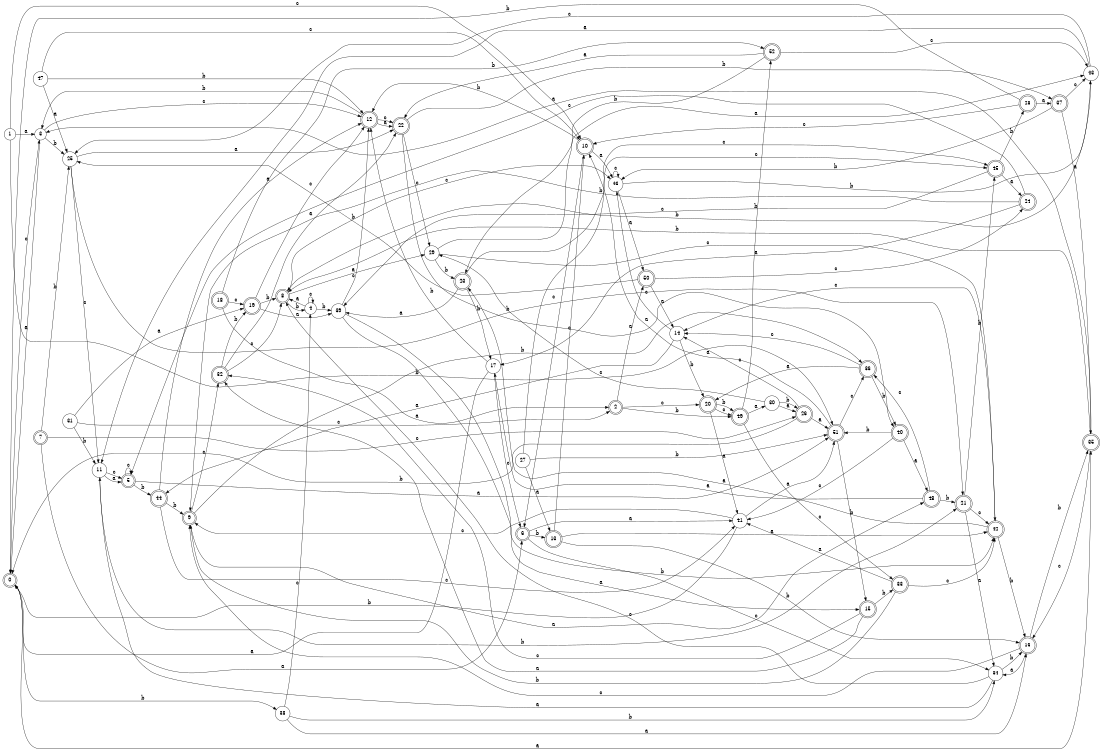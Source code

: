 digraph n43_5 {
__start0 [label="" shape="none"];

rankdir=LR;
size="8,5";

s0 [style="rounded,filled", color="black", fillcolor="white" shape="doublecircle", label="0"];
s1 [style="filled", color="black", fillcolor="white" shape="circle", label="1"];
s2 [style="rounded,filled", color="black", fillcolor="white" shape="doublecircle", label="2"];
s3 [style="filled", color="black", fillcolor="white" shape="circle", label="3"];
s4 [style="filled", color="black", fillcolor="white" shape="circle", label="4"];
s5 [style="rounded,filled", color="black", fillcolor="white" shape="doublecircle", label="5"];
s6 [style="rounded,filled", color="black", fillcolor="white" shape="doublecircle", label="6"];
s7 [style="rounded,filled", color="black", fillcolor="white" shape="doublecircle", label="7"];
s8 [style="rounded,filled", color="black", fillcolor="white" shape="doublecircle", label="8"];
s9 [style="rounded,filled", color="black", fillcolor="white" shape="doublecircle", label="9"];
s10 [style="rounded,filled", color="black", fillcolor="white" shape="doublecircle", label="10"];
s11 [style="filled", color="black", fillcolor="white" shape="circle", label="11"];
s12 [style="rounded,filled", color="black", fillcolor="white" shape="doublecircle", label="12"];
s13 [style="rounded,filled", color="black", fillcolor="white" shape="doublecircle", label="13"];
s14 [style="filled", color="black", fillcolor="white" shape="circle", label="14"];
s15 [style="rounded,filled", color="black", fillcolor="white" shape="doublecircle", label="15"];
s16 [style="rounded,filled", color="black", fillcolor="white" shape="doublecircle", label="16"];
s17 [style="filled", color="black", fillcolor="white" shape="circle", label="17"];
s18 [style="rounded,filled", color="black", fillcolor="white" shape="doublecircle", label="18"];
s19 [style="rounded,filled", color="black", fillcolor="white" shape="doublecircle", label="19"];
s20 [style="rounded,filled", color="black", fillcolor="white" shape="doublecircle", label="20"];
s21 [style="rounded,filled", color="black", fillcolor="white" shape="doublecircle", label="21"];
s22 [style="rounded,filled", color="black", fillcolor="white" shape="doublecircle", label="22"];
s23 [style="rounded,filled", color="black", fillcolor="white" shape="doublecircle", label="23"];
s24 [style="rounded,filled", color="black", fillcolor="white" shape="doublecircle", label="24"];
s25 [style="filled", color="black", fillcolor="white" shape="circle", label="25"];
s26 [style="rounded,filled", color="black", fillcolor="white" shape="doublecircle", label="26"];
s27 [style="filled", color="black", fillcolor="white" shape="circle", label="27"];
s28 [style="rounded,filled", color="black", fillcolor="white" shape="doublecircle", label="28"];
s29 [style="filled", color="black", fillcolor="white" shape="circle", label="29"];
s30 [style="filled", color="black", fillcolor="white" shape="circle", label="30"];
s31 [style="filled", color="black", fillcolor="white" shape="circle", label="31"];
s32 [style="rounded,filled", color="black", fillcolor="white" shape="doublecircle", label="32"];
s33 [style="rounded,filled", color="black", fillcolor="white" shape="doublecircle", label="33"];
s34 [style="filled", color="black", fillcolor="white" shape="circle", label="34"];
s35 [style="rounded,filled", color="black", fillcolor="white" shape="doublecircle", label="35"];
s36 [style="rounded,filled", color="black", fillcolor="white" shape="doublecircle", label="36"];
s37 [style="rounded,filled", color="black", fillcolor="white" shape="doublecircle", label="37"];
s38 [style="filled", color="black", fillcolor="white" shape="circle", label="38"];
s39 [style="filled", color="black", fillcolor="white" shape="circle", label="39"];
s40 [style="rounded,filled", color="black", fillcolor="white" shape="doublecircle", label="40"];
s41 [style="filled", color="black", fillcolor="white" shape="circle", label="41"];
s42 [style="rounded,filled", color="black", fillcolor="white" shape="doublecircle", label="42"];
s43 [style="filled", color="black", fillcolor="white" shape="circle", label="43"];
s44 [style="rounded,filled", color="black", fillcolor="white" shape="doublecircle", label="44"];
s45 [style="rounded,filled", color="black", fillcolor="white" shape="doublecircle", label="45"];
s46 [style="filled", color="black", fillcolor="white" shape="circle", label="46"];
s47 [style="filled", color="black", fillcolor="white" shape="circle", label="47"];
s48 [style="rounded,filled", color="black", fillcolor="white" shape="doublecircle", label="48"];
s49 [style="rounded,filled", color="black", fillcolor="white" shape="doublecircle", label="49"];
s50 [style="rounded,filled", color="black", fillcolor="white" shape="doublecircle", label="50"];
s51 [style="rounded,filled", color="black", fillcolor="white" shape="doublecircle", label="51"];
s52 [style="rounded,filled", color="black", fillcolor="white" shape="doublecircle", label="52"];
s0 -> s35 [label="a"];
s0 -> s38 [label="b"];
s0 -> s3 [label="c"];
s1 -> s3 [label="a"];
s1 -> s51 [label="b"];
s1 -> s10 [label="c"];
s2 -> s50 [label="a"];
s2 -> s49 [label="b"];
s2 -> s20 [label="c"];
s3 -> s0 [label="a"];
s3 -> s25 [label="b"];
s3 -> s12 [label="c"];
s4 -> s8 [label="a"];
s4 -> s39 [label="b"];
s4 -> s4 [label="c"];
s5 -> s51 [label="a"];
s5 -> s44 [label="b"];
s5 -> s5 [label="c"];
s6 -> s41 [label="a"];
s6 -> s13 [label="b"];
s6 -> s34 [label="c"];
s7 -> s6 [label="a"];
s7 -> s25 [label="b"];
s7 -> s26 [label="c"];
s8 -> s29 [label="a"];
s8 -> s4 [label="b"];
s8 -> s46 [label="c"];
s9 -> s48 [label="a"];
s9 -> s36 [label="b"];
s9 -> s32 [label="c"];
s10 -> s46 [label="a"];
s10 -> s12 [label="b"];
s10 -> s6 [label="c"];
s11 -> s5 [label="a"];
s11 -> s21 [label="b"];
s11 -> s5 [label="c"];
s12 -> s22 [label="a"];
s12 -> s3 [label="b"];
s12 -> s22 [label="c"];
s13 -> s42 [label="a"];
s13 -> s16 [label="b"];
s13 -> s10 [label="c"];
s14 -> s44 [label="a"];
s14 -> s20 [label="b"];
s14 -> s46 [label="c"];
s15 -> s32 [label="a"];
s15 -> s33 [label="b"];
s15 -> s32 [label="c"];
s16 -> s34 [label="a"];
s16 -> s35 [label="b"];
s16 -> s9 [label="c"];
s17 -> s0 [label="a"];
s17 -> s12 [label="b"];
s17 -> s6 [label="c"];
s18 -> s2 [label="a"];
s18 -> s52 [label="b"];
s18 -> s19 [label="c"];
s19 -> s39 [label="a"];
s19 -> s8 [label="b"];
s19 -> s12 [label="c"];
s20 -> s41 [label="a"];
s20 -> s49 [label="b"];
s20 -> s49 [label="c"];
s21 -> s34 [label="a"];
s21 -> s45 [label="b"];
s21 -> s42 [label="c"];
s22 -> s40 [label="a"];
s22 -> s37 [label="b"];
s22 -> s29 [label="c"];
s23 -> s39 [label="a"];
s23 -> s17 [label="b"];
s23 -> s45 [label="c"];
s24 -> s17 [label="a"];
s24 -> s9 [label="b"];
s24 -> s5 [label="c"];
s25 -> s22 [label="a"];
s25 -> s21 [label="b"];
s25 -> s11 [label="c"];
s26 -> s51 [label="a"];
s26 -> s0 [label="b"];
s26 -> s14 [label="c"];
s27 -> s13 [label="a"];
s27 -> s51 [label="b"];
s27 -> s45 [label="c"];
s28 -> s37 [label="a"];
s28 -> s0 [label="b"];
s28 -> s10 [label="c"];
s29 -> s43 [label="a"];
s29 -> s23 [label="b"];
s29 -> s42 [label="c"];
s30 -> s26 [label="a"];
s30 -> s26 [label="b"];
s30 -> s29 [label="c"];
s31 -> s19 [label="a"];
s31 -> s11 [label="b"];
s31 -> s2 [label="c"];
s32 -> s22 [label="a"];
s32 -> s19 [label="b"];
s32 -> s8 [label="c"];
s33 -> s41 [label="a"];
s33 -> s9 [label="b"];
s33 -> s42 [label="c"];
s34 -> s11 [label="a"];
s34 -> s16 [label="b"];
s34 -> s8 [label="c"];
s35 -> s3 [label="a"];
s35 -> s8 [label="b"];
s35 -> s16 [label="c"];
s36 -> s20 [label="a"];
s36 -> s40 [label="b"];
s36 -> s14 [label="c"];
s37 -> s35 [label="a"];
s37 -> s46 [label="b"];
s37 -> s43 [label="c"];
s38 -> s16 [label="a"];
s38 -> s34 [label="b"];
s38 -> s4 [label="c"];
s39 -> s15 [label="a"];
s39 -> s42 [label="b"];
s39 -> s12 [label="c"];
s40 -> s48 [label="a"];
s40 -> s51 [label="b"];
s40 -> s41 [label="c"];
s41 -> s51 [label="a"];
s41 -> s0 [label="b"];
s41 -> s9 [label="c"];
s42 -> s23 [label="a"];
s42 -> s16 [label="b"];
s42 -> s14 [label="c"];
s43 -> s11 [label="a"];
s43 -> s8 [label="b"];
s43 -> s25 [label="c"];
s44 -> s12 [label="a"];
s44 -> s9 [label="b"];
s44 -> s41 [label="c"];
s45 -> s24 [label="a"];
s45 -> s28 [label="b"];
s45 -> s39 [label="c"];
s46 -> s50 [label="a"];
s46 -> s43 [label="b"];
s46 -> s46 [label="c"];
s47 -> s25 [label="a"];
s47 -> s12 [label="b"];
s47 -> s10 [label="c"];
s48 -> s17 [label="a"];
s48 -> s21 [label="b"];
s48 -> s36 [label="c"];
s49 -> s30 [label="a"];
s49 -> s52 [label="b"];
s49 -> s33 [label="c"];
s50 -> s14 [label="a"];
s50 -> s25 [label="b"];
s50 -> s24 [label="c"];
s51 -> s10 [label="a"];
s51 -> s15 [label="b"];
s51 -> s36 [label="c"];
s52 -> s22 [label="a"];
s52 -> s23 [label="b"];
s52 -> s43 [label="c"];

}